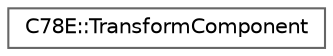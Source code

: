 digraph "Graphical Class Hierarchy"
{
 // LATEX_PDF_SIZE
  bgcolor="transparent";
  edge [fontname=Helvetica,fontsize=10,labelfontname=Helvetica,labelfontsize=10];
  node [fontname=Helvetica,fontsize=10,shape=box,height=0.2,width=0.4];
  rankdir="LR";
  Node0 [id="Node000000",label="C78E::TransformComponent",height=0.2,width=0.4,color="grey40", fillcolor="white", style="filled",URL="$da/d10/struct_c78_e_1_1_transform_component.html",tooltip=" "];
}
